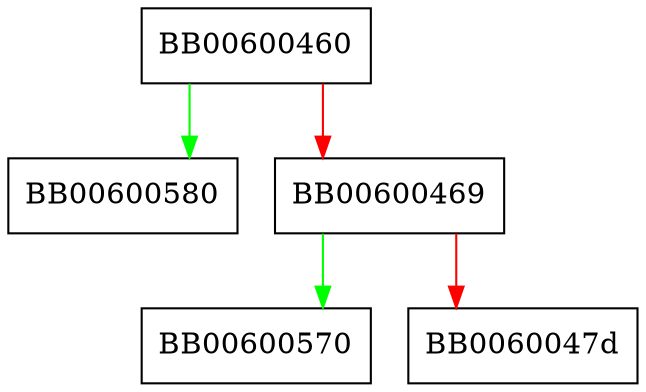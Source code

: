 digraph OSSL_SELF_TEST_onbegin {
  node [shape="box"];
  graph [splines=ortho];
  BB00600460 -> BB00600580 [color="green"];
  BB00600460 -> BB00600469 [color="red"];
  BB00600469 -> BB00600570 [color="green"];
  BB00600469 -> BB0060047d [color="red"];
}